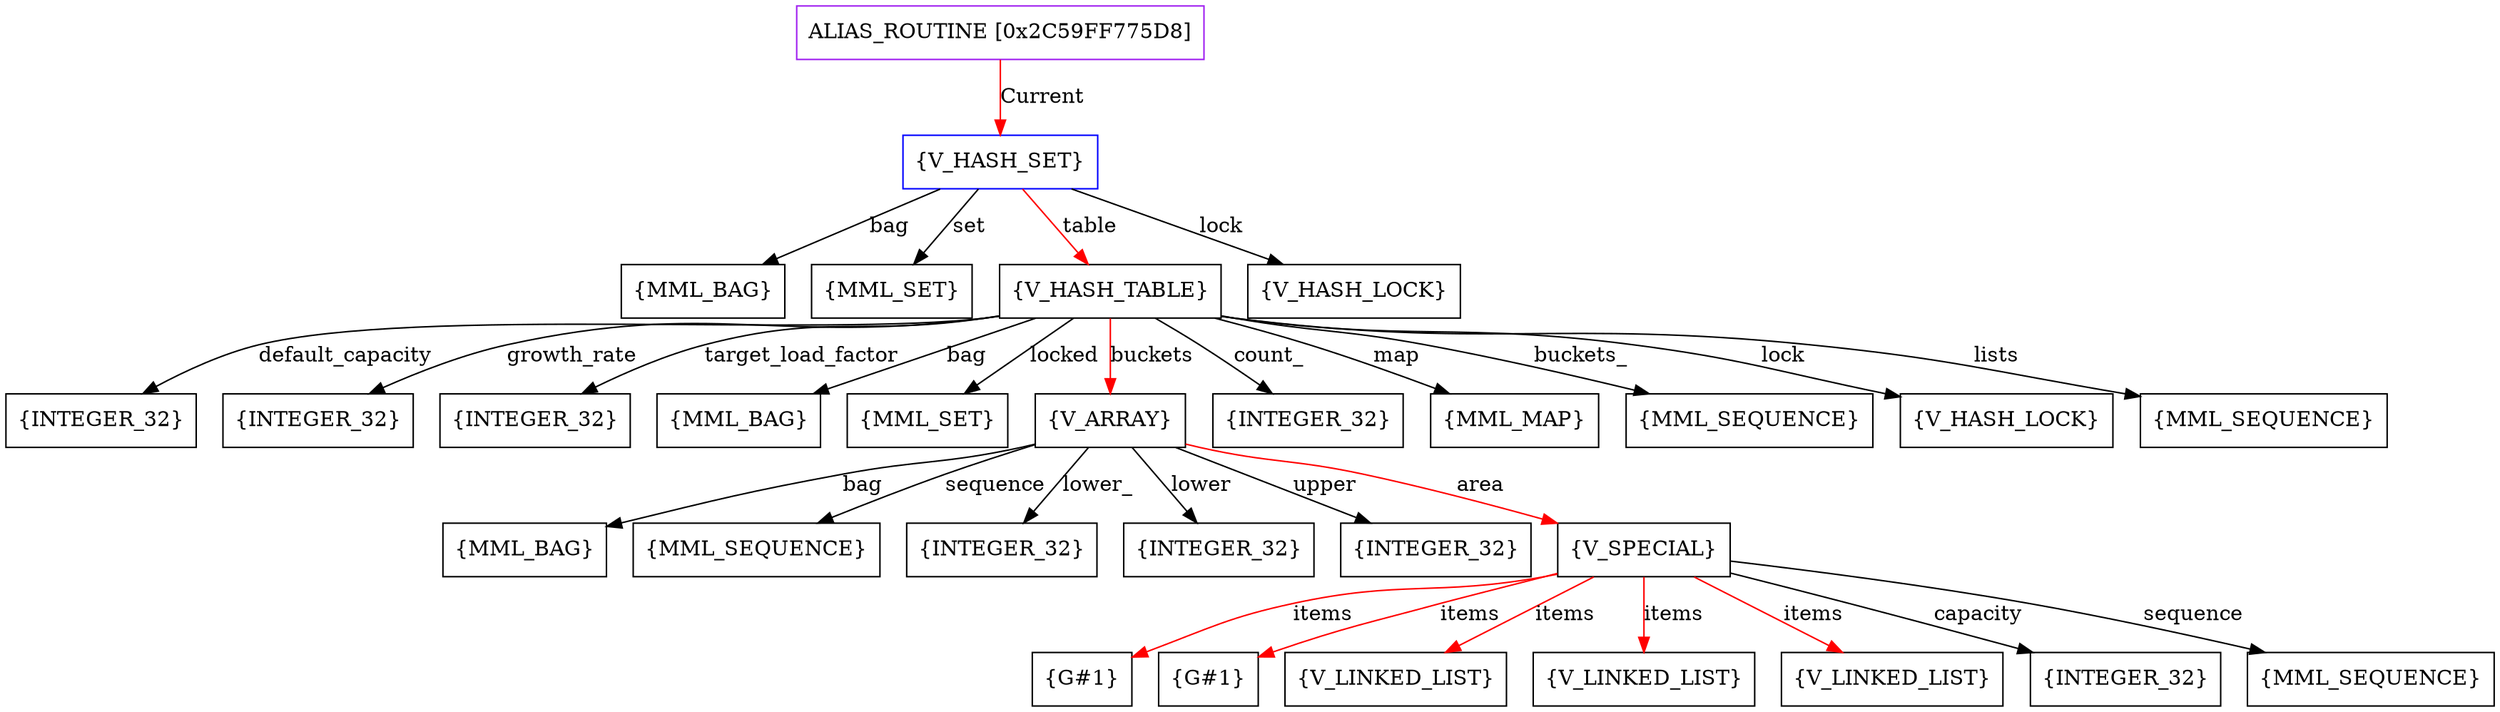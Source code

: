digraph g {
	node [shape=box]
	b1[color=purple label=<ALIAS_ROUTINE [0x2C59FF775D8]>]
	b2[color=blue label=<{V_HASH_SET}>]
	b3[label=<{MML_BAG}>]
	b4[label=<{MML_SET}>]
	b5[label=<{V_HASH_TABLE}>]
	b6[label=<{INTEGER_32}>]
	b7[label=<{INTEGER_32}>]
	b8[label=<{INTEGER_32}>]
	b9[label=<{MML_BAG}>]
	b10[label=<{MML_SET}>]
	b11[label=<{V_ARRAY}>]
	b12[label=<{MML_BAG}>]
	b13[label=<{MML_SEQUENCE}>]
	b14[label=<{INTEGER_32}>]
	b15[label=<{INTEGER_32}>]
	b16[label=<{INTEGER_32}>]
	b17[label=<{V_SPECIAL}>]
	b18[label=<{G#1}>]
	b19[label=<{G#1}>]
	b20[label=<{V_LINKED_LIST}>]
	b21[label=<{V_LINKED_LIST}>]
	b22[label=<{V_LINKED_LIST}>]
	b23[label=<{INTEGER_32}>]
	b24[label=<{MML_SEQUENCE}>]
	b25[label=<{INTEGER_32}>]
	b26[label=<{MML_MAP}>]
	b27[label=<{MML_SEQUENCE}>]
	b28[label=<{V_HASH_LOCK}>]
	b29[label=<{MML_SEQUENCE}>]
	b30[label=<{V_HASH_LOCK}>]
	b1->b2[color=red label=<Current>]
	b2->b3[label=<bag>]
	b2->b4[label=<set>]
	b2->b5[color=red label=<table>]
	b5->b6[label=<default_capacity>]
	b5->b7[label=<growth_rate>]
	b5->b8[label=<target_load_factor>]
	b5->b9[label=<bag>]
	b5->b10[label=<locked>]
	b5->b11[color=red label=<buckets>]
	b11->b12[label=<bag>]
	b11->b13[label=<sequence>]
	b11->b14[label=<lower_>]
	b11->b15[label=<lower>]
	b11->b16[label=<upper>]
	b11->b17[color=red label=<area>]
	b17->b18[color=red label=<items>]
	b17->b19[color=red label=<items>]
	b17->b20[color=red label=<items>]
	b17->b21[color=red label=<items>]
	b17->b22[color=red label=<items>]
	b17->b23[label=<capacity>]
	b17->b24[label=<sequence>]
	b5->b25[label=<count_>]
	b5->b26[label=<map>]
	b5->b27[label=<buckets_>]
	b5->b28[label=<lock>]
	b5->b29[label=<lists>]
	b2->b30[label=<lock>]
}
